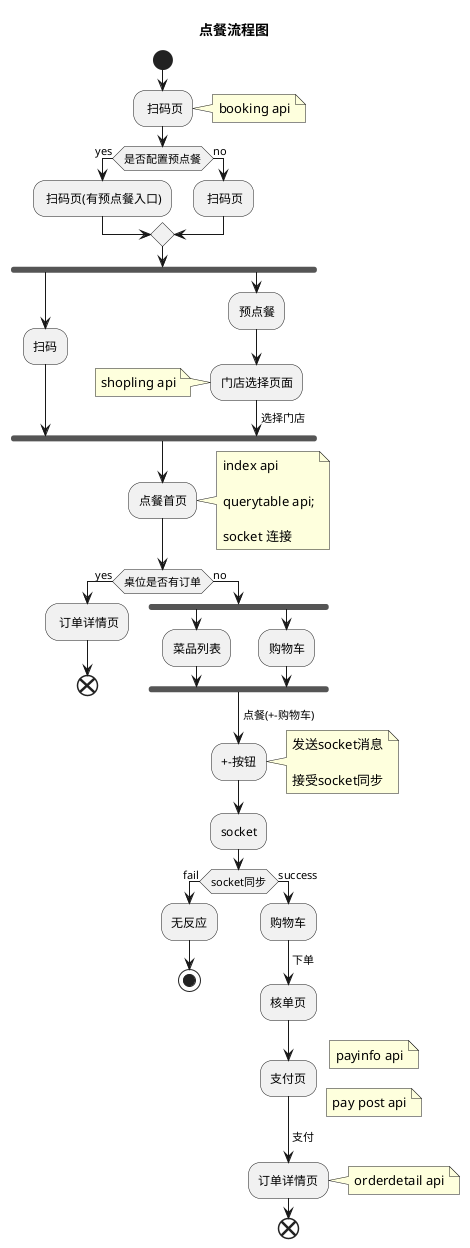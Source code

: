 @startuml
title 点餐流程图

start
: 扫码页;
note right: booking api
if(是否配置预点餐)then(yes)
: 扫码页(有预点餐入口);
else(no)
: 扫码页;
endif
fork
	:扫码;
	fork again
	:预点餐;
	
	:门店选择页面;
	note left: shopling api
	-> 选择门店;
	end fork

:点餐首页;
note right
index api

querytable api;

socket 连接
end note

if(桌位是否有订单)then(yes)
: 订单详情页;
end
else(no)
fork
	:菜品列表;
	fork again
	:购物车;
	end fork
-> 点餐(+-购物车);
:+-按钮;
note right
发送socket消息

接受socket同步
end note
:socket;
if(socket同步)then(fail)
:无反应;
stop
else(success)
:购物车;


->下单;
:核单页;
:支付页;
note right: payinfo api
->支付;
note right: pay post api
:订单详情页;
note right: orderdetail api


end


@enduml
